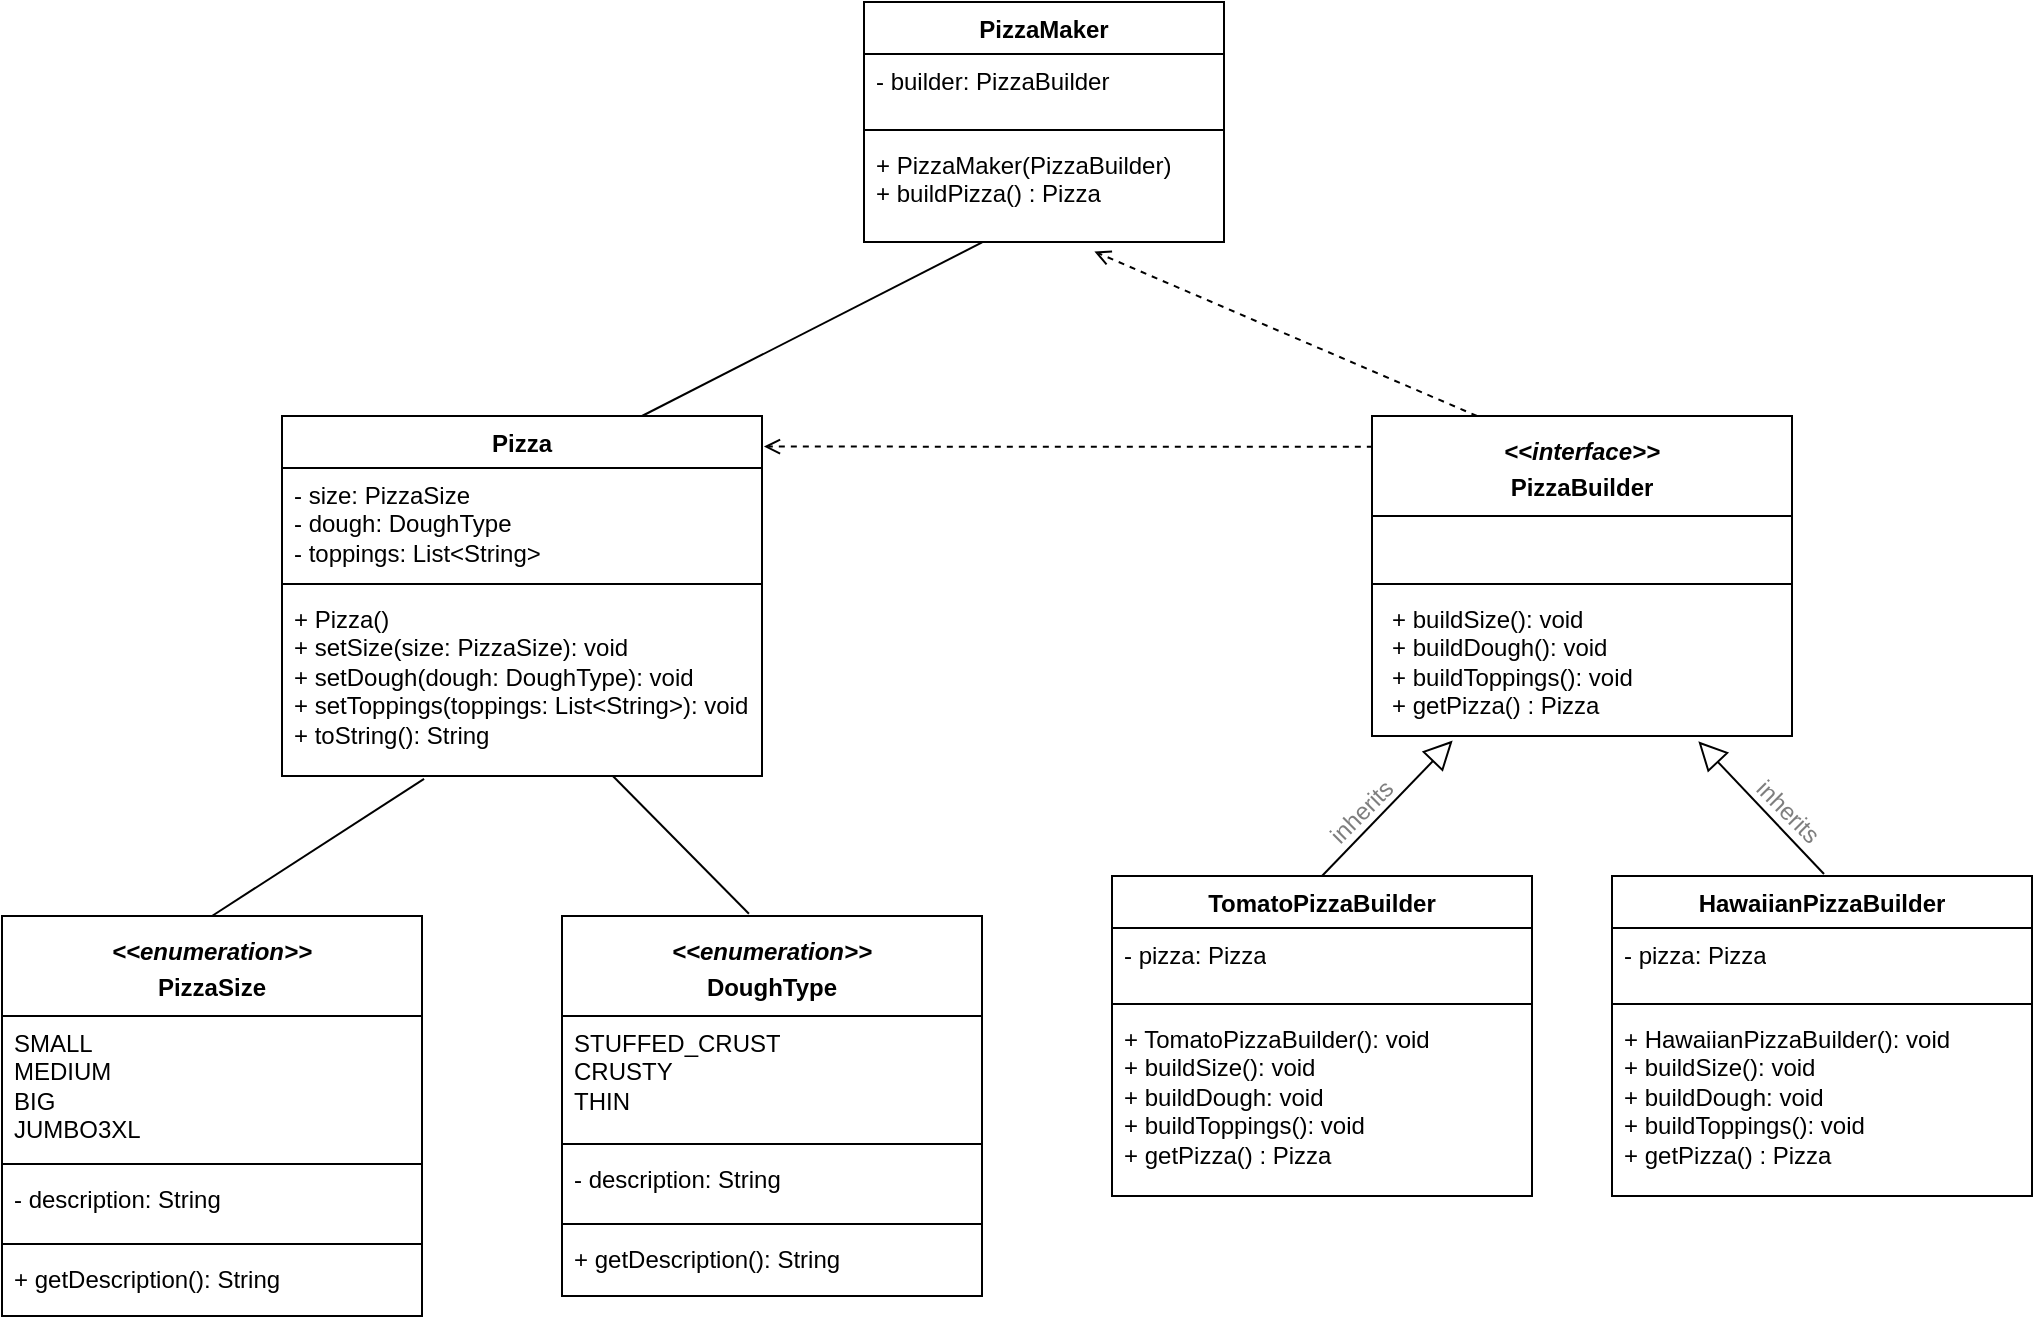 <mxfile version="27.0.2">
  <diagram name="Page-1" id="OWC_KKA009irrevfmrrw">
    <mxGraphModel dx="1089" dy="1208" grid="0" gridSize="10" guides="1" tooltips="1" connect="1" arrows="1" fold="1" page="0" pageScale="1" pageWidth="1169" pageHeight="827" background="light-dark(#FFFFFF,#222222)" math="0" shadow="0">
      <root>
        <mxCell id="0" />
        <mxCell id="1" parent="0" />
        <mxCell id="PfSpk5NvbkcI9RBnBGga-1" value="&lt;div align=&quot;center&quot;&gt;Pizza&lt;/div&gt;" style="swimlane;fontStyle=1;align=center;verticalAlign=top;childLayout=stackLayout;horizontal=1;startSize=26;horizontalStack=0;resizeParent=1;resizeParentMax=0;resizeLast=0;collapsible=1;marginBottom=0;whiteSpace=wrap;html=1;strokeColor=default;fontFamily=Helvetica;fontSize=12;fontColor=default;fillColor=default;" vertex="1" parent="1">
          <mxGeometry x="823" y="-133" width="240" height="180" as="geometry">
            <mxRectangle x="410" y="210" width="100" height="30" as="alternateBounds" />
          </mxGeometry>
        </mxCell>
        <mxCell id="PfSpk5NvbkcI9RBnBGga-2" value="&lt;div&gt;- size: PizzaSize&lt;/div&gt;&lt;div&gt;- dough: DoughType &lt;br&gt;&lt;/div&gt;&lt;div&gt;- toppings: List&amp;lt;String&amp;gt; &lt;span style=&quot;white-space: pre;&quot;&gt;&#x9;&lt;/span&gt;&lt;/div&gt;" style="text;strokeColor=none;fillColor=none;align=left;verticalAlign=top;spacingLeft=4;spacingRight=4;overflow=hidden;rotatable=0;points=[[0,0.5],[1,0.5]];portConstraint=eastwest;whiteSpace=wrap;html=1;fontFamily=Helvetica;fontSize=12;fontColor=default;" vertex="1" parent="PfSpk5NvbkcI9RBnBGga-1">
          <mxGeometry y="26" width="240" height="54" as="geometry" />
        </mxCell>
        <mxCell id="PfSpk5NvbkcI9RBnBGga-3" value="" style="line;strokeWidth=1;fillColor=default;align=left;verticalAlign=top;spacingTop=-1;spacingLeft=3;spacingRight=3;rotatable=0;labelPosition=right;points=[];portConstraint=eastwest;strokeColor=default;fontFamily=Helvetica;fontSize=12;fontColor=default;" vertex="1" parent="PfSpk5NvbkcI9RBnBGga-1">
          <mxGeometry y="80" width="240" height="8" as="geometry" />
        </mxCell>
        <mxCell id="PfSpk5NvbkcI9RBnBGga-4" value="&lt;div&gt;+ Pizza()&lt;/div&gt;&lt;div&gt;+ setSize(size: PizzaSize): void&lt;/div&gt;&lt;div&gt;+ setDough(dough: DoughType): void&lt;/div&gt;&lt;div&gt;+ setToppings(toppings: List&amp;lt;String&amp;gt;): void&lt;/div&gt;&lt;div&gt;+ toString(): String&lt;/div&gt;" style="text;strokeColor=none;fillColor=none;align=left;verticalAlign=top;spacingLeft=4;spacingRight=4;overflow=hidden;rotatable=0;points=[[0,0.5],[1,0.5]];portConstraint=eastwest;whiteSpace=wrap;html=1;fontFamily=Helvetica;fontSize=12;fontColor=default;" vertex="1" parent="PfSpk5NvbkcI9RBnBGga-1">
          <mxGeometry y="88" width="240" height="92" as="geometry" />
        </mxCell>
        <mxCell id="PfSpk5NvbkcI9RBnBGga-41" style="rounded=0;orthogonalLoop=1;jettySize=auto;html=1;exitX=0.5;exitY=0;exitDx=0;exitDy=0;endArrow=none;startFill=0;entryX=0.296;entryY=1.016;entryDx=0;entryDy=0;entryPerimeter=0;" edge="1" parent="1" source="PfSpk5NvbkcI9RBnBGga-5" target="PfSpk5NvbkcI9RBnBGga-4">
          <mxGeometry relative="1" as="geometry">
            <mxPoint x="896" y="47" as="targetPoint" />
          </mxGeometry>
        </mxCell>
        <mxCell id="PfSpk5NvbkcI9RBnBGga-5" value="&lt;p style=&quot;margin:0px;margin-top:4px;text-align:center;&quot;&gt;&lt;i&gt;&amp;lt;&amp;lt;enumeration&amp;gt;&amp;gt;&lt;/i&gt;&lt;b&gt;&lt;br&gt;&lt;/b&gt;&lt;/p&gt;&lt;p style=&quot;margin:0px;margin-top:4px;text-align:center;&quot;&gt;&lt;b&gt;PizzaSize&lt;/b&gt;&lt;/p&gt;" style="swimlane;fontStyle=1;align=center;verticalAlign=top;childLayout=stackLayout;horizontal=1;startSize=50;horizontalStack=0;resizeParent=1;resizeParentMax=0;resizeLast=0;collapsible=1;marginBottom=0;whiteSpace=wrap;html=1;strokeColor=default;fontFamily=Helvetica;fontSize=12;fontColor=default;fillColor=default;" vertex="1" parent="1">
          <mxGeometry x="683" y="117" width="210" height="200" as="geometry">
            <mxRectangle x="410" y="210" width="100" height="30" as="alternateBounds" />
          </mxGeometry>
        </mxCell>
        <mxCell id="PfSpk5NvbkcI9RBnBGga-6" value="&lt;div&gt;&lt;div&gt;SMALL&lt;/div&gt;&lt;div&gt;MEDIUM&lt;/div&gt;&lt;div&gt;BIG&lt;/div&gt;&lt;div&gt;JUMBO3XL&lt;/div&gt;&lt;div&gt;&lt;br&gt;&lt;/div&gt;&lt;/div&gt;" style="text;strokeColor=none;fillColor=none;align=left;verticalAlign=top;spacingLeft=4;spacingRight=4;overflow=hidden;rotatable=0;points=[[0,0.5],[1,0.5]];portConstraint=eastwest;whiteSpace=wrap;html=1;fontFamily=Helvetica;fontSize=12;fontColor=default;" vertex="1" parent="PfSpk5NvbkcI9RBnBGga-5">
          <mxGeometry y="50" width="210" height="70" as="geometry" />
        </mxCell>
        <mxCell id="PfSpk5NvbkcI9RBnBGga-7" value="" style="line;strokeWidth=1;fillColor=default;align=left;verticalAlign=top;spacingTop=-1;spacingLeft=3;spacingRight=3;rotatable=0;labelPosition=right;points=[];portConstraint=eastwest;strokeColor=default;fontFamily=Helvetica;fontSize=12;fontColor=default;" vertex="1" parent="PfSpk5NvbkcI9RBnBGga-5">
          <mxGeometry y="120" width="210" height="8" as="geometry" />
        </mxCell>
        <mxCell id="PfSpk5NvbkcI9RBnBGga-8" value="-&amp;nbsp;description: String " style="text;strokeColor=none;fillColor=none;align=left;verticalAlign=top;spacingLeft=4;spacingRight=4;overflow=hidden;rotatable=0;points=[[0,0.5],[1,0.5]];portConstraint=eastwest;whiteSpace=wrap;html=1;fontFamily=Helvetica;fontSize=12;fontColor=default;" vertex="1" parent="PfSpk5NvbkcI9RBnBGga-5">
          <mxGeometry y="128" width="210" height="32" as="geometry" />
        </mxCell>
        <mxCell id="PfSpk5NvbkcI9RBnBGga-9" value="" style="line;strokeWidth=1;fillColor=default;align=left;verticalAlign=top;spacingTop=-1;spacingLeft=3;spacingRight=3;rotatable=0;labelPosition=right;points=[];portConstraint=eastwest;strokeColor=default;fontFamily=Helvetica;fontSize=12;fontColor=default;" vertex="1" parent="PfSpk5NvbkcI9RBnBGga-5">
          <mxGeometry y="160" width="210" height="8" as="geometry" />
        </mxCell>
        <mxCell id="PfSpk5NvbkcI9RBnBGga-10" value="&lt;div&gt;&lt;div&gt;+ getDescription(): String&lt;/div&gt;&lt;/div&gt;" style="text;strokeColor=none;fillColor=none;align=left;verticalAlign=top;spacingLeft=4;spacingRight=4;overflow=hidden;rotatable=0;points=[[0,0.5],[1,0.5]];portConstraint=eastwest;whiteSpace=wrap;html=1;fontFamily=Helvetica;fontSize=12;fontColor=default;" vertex="1" parent="PfSpk5NvbkcI9RBnBGga-5">
          <mxGeometry y="168" width="210" height="32" as="geometry" />
        </mxCell>
        <mxCell id="PfSpk5NvbkcI9RBnBGga-54" style="rounded=0;orthogonalLoop=1;jettySize=auto;html=1;dashed=1;exitX=0.002;exitY=0.096;exitDx=0;exitDy=0;exitPerimeter=0;endArrow=open;endFill=0;entryX=1.004;entryY=0.085;entryDx=0;entryDy=0;entryPerimeter=0;" edge="1" parent="1" source="PfSpk5NvbkcI9RBnBGga-11" target="PfSpk5NvbkcI9RBnBGga-1">
          <mxGeometry relative="1" as="geometry">
            <mxPoint x="1093" y="-120" as="targetPoint" />
            <mxPoint x="1362" y="-118" as="sourcePoint" />
          </mxGeometry>
        </mxCell>
        <mxCell id="PfSpk5NvbkcI9RBnBGga-11" value="&lt;p style=&quot;margin:0px;margin-top:4px;text-align:center;&quot;&gt;&lt;i&gt;&amp;lt;&amp;lt;interface&amp;gt;&amp;gt;&lt;/i&gt;&lt;b&gt;&lt;br&gt;&lt;/b&gt;&lt;/p&gt;&lt;p style=&quot;margin:0px;margin-top:4px;text-align:center;&quot;&gt;&lt;b&gt;PizzaBuilder&lt;/b&gt;&lt;/p&gt;" style="swimlane;fontStyle=1;align=center;verticalAlign=top;childLayout=stackLayout;horizontal=1;startSize=50;horizontalStack=0;resizeParent=1;resizeParentMax=0;resizeLast=0;collapsible=1;marginBottom=0;whiteSpace=wrap;html=1;strokeColor=default;fontFamily=Helvetica;fontSize=12;fontColor=default;fillColor=default;" vertex="1" parent="1">
          <mxGeometry x="1368" y="-133" width="210" height="160" as="geometry">
            <mxRectangle x="410" y="210" width="100" height="30" as="alternateBounds" />
          </mxGeometry>
        </mxCell>
        <mxCell id="PfSpk5NvbkcI9RBnBGga-12" value="&lt;blockquote&gt;&lt;blockquote&gt;&lt;div&gt;&lt;span style=&quot;white-space: pre;&quot;&gt;&#x9;&lt;/span&gt;&lt;br&gt;&lt;/div&gt;&lt;/blockquote&gt;&lt;/blockquote&gt;" style="text;strokeColor=none;fillColor=none;align=left;verticalAlign=top;spacingLeft=4;spacingRight=4;overflow=hidden;rotatable=0;points=[[0,0.5],[1,0.5]];portConstraint=eastwest;whiteSpace=wrap;html=1;fontFamily=Helvetica;fontSize=12;fontColor=default;" vertex="1" parent="PfSpk5NvbkcI9RBnBGga-11">
          <mxGeometry y="50" width="210" height="30" as="geometry" />
        </mxCell>
        <mxCell id="PfSpk5NvbkcI9RBnBGga-13" value="" style="line;strokeWidth=1;fillColor=default;align=left;verticalAlign=top;spacingTop=-1;spacingLeft=3;spacingRight=3;rotatable=0;labelPosition=right;points=[];portConstraint=eastwest;strokeColor=default;fontFamily=Helvetica;fontSize=12;fontColor=default;" vertex="1" parent="PfSpk5NvbkcI9RBnBGga-11">
          <mxGeometry y="80" width="210" height="8" as="geometry" />
        </mxCell>
        <mxCell id="PfSpk5NvbkcI9RBnBGga-14" value="&lt;p style=&quot;margin:0px;margin-left:4px;&quot;&gt;+ buildSize(): void&lt;/p&gt;&lt;p style=&quot;margin:0px;margin-left:4px;&quot;&gt;+ buildDough(): void&lt;/p&gt;&lt;p style=&quot;margin:0px;margin-left:4px;&quot;&gt;+ buildToppings(): void&lt;br&gt;+ getPizza() : Pizza&lt;/p&gt;" style="text;strokeColor=none;fillColor=none;align=left;verticalAlign=top;spacingLeft=4;spacingRight=4;overflow=hidden;rotatable=0;points=[[0,0.5],[1,0.5]];portConstraint=eastwest;whiteSpace=wrap;html=1;fontFamily=Helvetica;fontSize=12;fontColor=default;" vertex="1" parent="PfSpk5NvbkcI9RBnBGga-11">
          <mxGeometry y="88" width="210" height="72" as="geometry" />
        </mxCell>
        <mxCell id="PfSpk5NvbkcI9RBnBGga-42" style="rounded=0;orthogonalLoop=1;jettySize=auto;html=1;endArrow=none;startFill=0;exitX=0.445;exitY=-0.006;exitDx=0;exitDy=0;exitPerimeter=0;" edge="1" parent="1" source="PfSpk5NvbkcI9RBnBGga-15" target="PfSpk5NvbkcI9RBnBGga-4">
          <mxGeometry relative="1" as="geometry">
            <mxPoint x="993" y="57.0" as="targetPoint" />
            <mxPoint x="1058" y="117" as="sourcePoint" />
          </mxGeometry>
        </mxCell>
        <mxCell id="PfSpk5NvbkcI9RBnBGga-15" value="&lt;p style=&quot;margin:0px;margin-top:4px;text-align:center;&quot;&gt;&lt;i&gt;&amp;lt;&amp;lt;enumeration&amp;gt;&amp;gt;&lt;/i&gt;&lt;b&gt;&lt;br&gt;&lt;/b&gt;&lt;/p&gt;&lt;p style=&quot;margin:0px;margin-top:4px;text-align:center;&quot;&gt;&lt;b&gt;DoughType&lt;/b&gt;&lt;/p&gt;" style="swimlane;fontStyle=1;align=center;verticalAlign=top;childLayout=stackLayout;horizontal=1;startSize=50;horizontalStack=0;resizeParent=1;resizeParentMax=0;resizeLast=0;collapsible=1;marginBottom=0;whiteSpace=wrap;html=1;strokeColor=default;fontFamily=Helvetica;fontSize=12;fontColor=default;fillColor=default;" vertex="1" parent="1">
          <mxGeometry x="963" y="117" width="210" height="190" as="geometry">
            <mxRectangle x="410" y="210" width="100" height="30" as="alternateBounds" />
          </mxGeometry>
        </mxCell>
        <mxCell id="PfSpk5NvbkcI9RBnBGga-16" value="&lt;div&gt;&lt;div&gt;STUFFED_CRUST&lt;/div&gt;&lt;div&gt;CRUSTY&lt;/div&gt;&lt;div&gt;THIN&lt;/div&gt;&lt;div&gt;&lt;br&gt;&lt;/div&gt;&lt;/div&gt;" style="text;strokeColor=none;fillColor=none;align=left;verticalAlign=top;spacingLeft=4;spacingRight=4;overflow=hidden;rotatable=0;points=[[0,0.5],[1,0.5]];portConstraint=eastwest;whiteSpace=wrap;html=1;fontFamily=Helvetica;fontSize=12;fontColor=default;" vertex="1" parent="PfSpk5NvbkcI9RBnBGga-15">
          <mxGeometry y="50" width="210" height="60" as="geometry" />
        </mxCell>
        <mxCell id="PfSpk5NvbkcI9RBnBGga-17" value="" style="line;strokeWidth=1;fillColor=default;align=left;verticalAlign=top;spacingTop=-1;spacingLeft=3;spacingRight=3;rotatable=0;labelPosition=right;points=[];portConstraint=eastwest;strokeColor=default;fontFamily=Helvetica;fontSize=12;fontColor=default;" vertex="1" parent="PfSpk5NvbkcI9RBnBGga-15">
          <mxGeometry y="110" width="210" height="8" as="geometry" />
        </mxCell>
        <mxCell id="PfSpk5NvbkcI9RBnBGga-18" value="-&amp;nbsp;description: String " style="text;strokeColor=none;fillColor=none;align=left;verticalAlign=top;spacingLeft=4;spacingRight=4;overflow=hidden;rotatable=0;points=[[0,0.5],[1,0.5]];portConstraint=eastwest;whiteSpace=wrap;html=1;fontFamily=Helvetica;fontSize=12;fontColor=default;" vertex="1" parent="PfSpk5NvbkcI9RBnBGga-15">
          <mxGeometry y="118" width="210" height="32" as="geometry" />
        </mxCell>
        <mxCell id="PfSpk5NvbkcI9RBnBGga-19" value="" style="line;strokeWidth=1;fillColor=default;align=left;verticalAlign=top;spacingTop=-1;spacingLeft=3;spacingRight=3;rotatable=0;labelPosition=right;points=[];portConstraint=eastwest;strokeColor=default;fontFamily=Helvetica;fontSize=12;fontColor=default;" vertex="1" parent="PfSpk5NvbkcI9RBnBGga-15">
          <mxGeometry y="150" width="210" height="8" as="geometry" />
        </mxCell>
        <mxCell id="PfSpk5NvbkcI9RBnBGga-20" value="&lt;div&gt;&lt;div&gt;+ getDescription(): String&lt;/div&gt;&lt;/div&gt;" style="text;strokeColor=none;fillColor=none;align=left;verticalAlign=top;spacingLeft=4;spacingRight=4;overflow=hidden;rotatable=0;points=[[0,0.5],[1,0.5]];portConstraint=eastwest;whiteSpace=wrap;html=1;fontFamily=Helvetica;fontSize=12;fontColor=default;" vertex="1" parent="PfSpk5NvbkcI9RBnBGga-15">
          <mxGeometry y="158" width="210" height="32" as="geometry" />
        </mxCell>
        <mxCell id="PfSpk5NvbkcI9RBnBGga-21" value="&lt;div align=&quot;center&quot;&gt;PizzaMaker&lt;/div&gt;" style="swimlane;fontStyle=1;align=center;verticalAlign=top;childLayout=stackLayout;horizontal=1;startSize=26;horizontalStack=0;resizeParent=1;resizeParentMax=0;resizeLast=0;collapsible=1;marginBottom=0;whiteSpace=wrap;html=1;strokeColor=default;fontFamily=Helvetica;fontSize=12;fontColor=default;fillColor=default;" vertex="1" parent="1">
          <mxGeometry x="1114" y="-340" width="180" height="120" as="geometry">
            <mxRectangle x="410" y="210" width="100" height="30" as="alternateBounds" />
          </mxGeometry>
        </mxCell>
        <mxCell id="PfSpk5NvbkcI9RBnBGga-22" value="- builder: PizzaBuilder " style="text;strokeColor=none;fillColor=none;align=left;verticalAlign=top;spacingLeft=4;spacingRight=4;overflow=hidden;rotatable=0;points=[[0,0.5],[1,0.5]];portConstraint=eastwest;whiteSpace=wrap;html=1;fontFamily=Helvetica;fontSize=12;fontColor=default;" vertex="1" parent="PfSpk5NvbkcI9RBnBGga-21">
          <mxGeometry y="26" width="180" height="34" as="geometry" />
        </mxCell>
        <mxCell id="PfSpk5NvbkcI9RBnBGga-23" value="" style="line;strokeWidth=1;fillColor=default;align=left;verticalAlign=top;spacingTop=-1;spacingLeft=3;spacingRight=3;rotatable=0;labelPosition=right;points=[];portConstraint=eastwest;strokeColor=default;fontFamily=Helvetica;fontSize=12;fontColor=default;" vertex="1" parent="PfSpk5NvbkcI9RBnBGga-21">
          <mxGeometry y="60" width="180" height="8" as="geometry" />
        </mxCell>
        <mxCell id="PfSpk5NvbkcI9RBnBGga-24" value="&lt;div&gt;+ PizzaMaker(PizzaBuilder)&lt;/div&gt;&lt;div&gt;+ buildPizza() : Pizza&lt;/div&gt;" style="text;strokeColor=none;fillColor=none;align=left;verticalAlign=top;spacingLeft=4;spacingRight=4;overflow=hidden;rotatable=0;points=[[0,0.5],[1,0.5]];portConstraint=eastwest;whiteSpace=wrap;html=1;fontFamily=Helvetica;fontSize=12;fontColor=default;" vertex="1" parent="PfSpk5NvbkcI9RBnBGga-21">
          <mxGeometry y="68" width="180" height="52" as="geometry" />
        </mxCell>
        <mxCell id="PfSpk5NvbkcI9RBnBGga-25" value="TomatoPizzaBuilder" style="swimlane;fontStyle=1;align=center;verticalAlign=top;childLayout=stackLayout;horizontal=1;startSize=26;horizontalStack=0;resizeParent=1;resizeParentMax=0;resizeLast=0;collapsible=1;marginBottom=0;whiteSpace=wrap;html=1;strokeColor=default;fontFamily=Helvetica;fontSize=12;fontColor=default;fillColor=default;" vertex="1" parent="1">
          <mxGeometry x="1238" y="97" width="210" height="160" as="geometry">
            <mxRectangle x="410" y="210" width="100" height="30" as="alternateBounds" />
          </mxGeometry>
        </mxCell>
        <mxCell id="PfSpk5NvbkcI9RBnBGga-26" value="- pizza: Pizza " style="text;strokeColor=none;fillColor=none;align=left;verticalAlign=top;spacingLeft=4;spacingRight=4;overflow=hidden;rotatable=0;points=[[0,0.5],[1,0.5]];portConstraint=eastwest;whiteSpace=wrap;html=1;fontFamily=Helvetica;fontSize=12;fontColor=default;" vertex="1" parent="PfSpk5NvbkcI9RBnBGga-25">
          <mxGeometry y="26" width="210" height="34" as="geometry" />
        </mxCell>
        <mxCell id="PfSpk5NvbkcI9RBnBGga-27" value="" style="line;strokeWidth=1;fillColor=default;align=left;verticalAlign=top;spacingTop=-1;spacingLeft=3;spacingRight=3;rotatable=0;labelPosition=right;points=[];portConstraint=eastwest;strokeColor=default;fontFamily=Helvetica;fontSize=12;fontColor=default;" vertex="1" parent="PfSpk5NvbkcI9RBnBGga-25">
          <mxGeometry y="60" width="210" height="8" as="geometry" />
        </mxCell>
        <mxCell id="PfSpk5NvbkcI9RBnBGga-28" value="&lt;div&gt;+ TomatoPizzaBuilder(): void&lt;/div&gt;&lt;div&gt;+ buildSize(): void&lt;/div&gt;&lt;div&gt;+ buildDough: void&lt;/div&gt;&lt;div&gt;+ buildToppings(): void&lt;/div&gt;&lt;div&gt;+ getPizza() : Pizza&lt;/div&gt;" style="text;strokeColor=none;fillColor=none;align=left;verticalAlign=top;spacingLeft=4;spacingRight=4;overflow=hidden;rotatable=0;points=[[0,0.5],[1,0.5]];portConstraint=eastwest;whiteSpace=wrap;html=1;fontFamily=Helvetica;fontSize=12;fontColor=default;" vertex="1" parent="PfSpk5NvbkcI9RBnBGga-25">
          <mxGeometry y="68" width="210" height="92" as="geometry" />
        </mxCell>
        <mxCell id="PfSpk5NvbkcI9RBnBGga-29" value="HawaiianPizzaBuilder" style="swimlane;fontStyle=1;align=center;verticalAlign=top;childLayout=stackLayout;horizontal=1;startSize=26;horizontalStack=0;resizeParent=1;resizeParentMax=0;resizeLast=0;collapsible=1;marginBottom=0;whiteSpace=wrap;html=1;strokeColor=default;fontFamily=Helvetica;fontSize=12;fontColor=default;fillColor=default;" vertex="1" parent="1">
          <mxGeometry x="1488" y="97" width="210" height="160" as="geometry">
            <mxRectangle x="410" y="210" width="100" height="30" as="alternateBounds" />
          </mxGeometry>
        </mxCell>
        <mxCell id="PfSpk5NvbkcI9RBnBGga-30" value="- pizza: Pizza " style="text;strokeColor=none;fillColor=none;align=left;verticalAlign=top;spacingLeft=4;spacingRight=4;overflow=hidden;rotatable=0;points=[[0,0.5],[1,0.5]];portConstraint=eastwest;whiteSpace=wrap;html=1;fontFamily=Helvetica;fontSize=12;fontColor=default;" vertex="1" parent="PfSpk5NvbkcI9RBnBGga-29">
          <mxGeometry y="26" width="210" height="34" as="geometry" />
        </mxCell>
        <mxCell id="PfSpk5NvbkcI9RBnBGga-31" value="" style="line;strokeWidth=1;fillColor=default;align=left;verticalAlign=top;spacingTop=-1;spacingLeft=3;spacingRight=3;rotatable=0;labelPosition=right;points=[];portConstraint=eastwest;strokeColor=default;fontFamily=Helvetica;fontSize=12;fontColor=default;" vertex="1" parent="PfSpk5NvbkcI9RBnBGga-29">
          <mxGeometry y="60" width="210" height="8" as="geometry" />
        </mxCell>
        <mxCell id="PfSpk5NvbkcI9RBnBGga-32" value="&lt;div&gt;+ HawaiianPizzaBuilder(): void&lt;/div&gt;&lt;div&gt;+ buildSize(): void&lt;/div&gt;&lt;div&gt;+ buildDough: void&lt;/div&gt;&lt;div&gt;+ buildToppings(): void&lt;/div&gt;&lt;div&gt;+ getPizza() : Pizza&lt;/div&gt;" style="text;strokeColor=none;fillColor=none;align=left;verticalAlign=top;spacingLeft=4;spacingRight=4;overflow=hidden;rotatable=0;points=[[0,0.5],[1,0.5]];portConstraint=eastwest;whiteSpace=wrap;html=1;fontFamily=Helvetica;fontSize=12;fontColor=default;" vertex="1" parent="PfSpk5NvbkcI9RBnBGga-29">
          <mxGeometry y="68" width="210" height="92" as="geometry" />
        </mxCell>
        <mxCell id="PfSpk5NvbkcI9RBnBGga-33" value="" style="endArrow=block;endFill=0;endSize=12;html=1;rounded=0;entryX=0.192;entryY=1.032;entryDx=0;entryDy=0;entryPerimeter=0;exitX=0.5;exitY=0;exitDx=0;exitDy=0;" edge="1" parent="1" source="PfSpk5NvbkcI9RBnBGga-25" target="PfSpk5NvbkcI9RBnBGga-14">
          <mxGeometry width="160" relative="1" as="geometry">
            <mxPoint x="1528" y="297" as="sourcePoint" />
            <mxPoint x="1688" y="297" as="targetPoint" />
          </mxGeometry>
        </mxCell>
        <mxCell id="PfSpk5NvbkcI9RBnBGga-34" value="" style="endArrow=block;endFill=0;endSize=12;html=1;rounded=0;entryX=0.777;entryY=1.037;entryDx=0;entryDy=0;entryPerimeter=0;" edge="1" parent="1" target="PfSpk5NvbkcI9RBnBGga-14">
          <mxGeometry width="160" relative="1" as="geometry">
            <mxPoint x="1594" y="96" as="sourcePoint" />
            <mxPoint x="1545" y="29" as="targetPoint" />
          </mxGeometry>
        </mxCell>
        <mxCell id="PfSpk5NvbkcI9RBnBGga-43" style="rounded=0;orthogonalLoop=1;jettySize=auto;html=1;exitX=0.75;exitY=0;exitDx=0;exitDy=0;endArrow=none;startFill=0;entryX=0.328;entryY=1.004;entryDx=0;entryDy=0;entryPerimeter=0;" edge="1" parent="1" source="PfSpk5NvbkcI9RBnBGga-1" target="PfSpk5NvbkcI9RBnBGga-24">
          <mxGeometry relative="1" as="geometry">
            <mxPoint x="1090" y="-99" as="sourcePoint" />
            <mxPoint x="1198" y="-169" as="targetPoint" />
          </mxGeometry>
        </mxCell>
        <mxCell id="PfSpk5NvbkcI9RBnBGga-50" value="inherits" style="text;html=1;align=center;verticalAlign=middle;whiteSpace=wrap;rounded=0;rotation=45;textOpacity=50;" vertex="1" parent="1">
          <mxGeometry x="1546" y="50" width="60" height="30" as="geometry" />
        </mxCell>
        <mxCell id="PfSpk5NvbkcI9RBnBGga-51" value="inherits" style="text;html=1;align=center;verticalAlign=middle;whiteSpace=wrap;rounded=0;rotation=-45;textOpacity=50;" vertex="1" parent="1">
          <mxGeometry x="1333" y="50" width="60" height="30" as="geometry" />
        </mxCell>
        <mxCell id="PfSpk5NvbkcI9RBnBGga-55" style="rounded=0;orthogonalLoop=1;jettySize=auto;html=1;dashed=1;entryX=0.64;entryY=1.092;entryDx=0;entryDy=0;entryPerimeter=0;exitX=0.25;exitY=0;exitDx=0;exitDy=0;endArrow=open;endFill=0;" edge="1" parent="1" source="PfSpk5NvbkcI9RBnBGga-11" target="PfSpk5NvbkcI9RBnBGga-24">
          <mxGeometry relative="1" as="geometry">
            <mxPoint x="1075.417" y="-107.833" as="targetPoint" />
            <mxPoint x="1372" y="-108" as="sourcePoint" />
          </mxGeometry>
        </mxCell>
      </root>
    </mxGraphModel>
  </diagram>
</mxfile>
